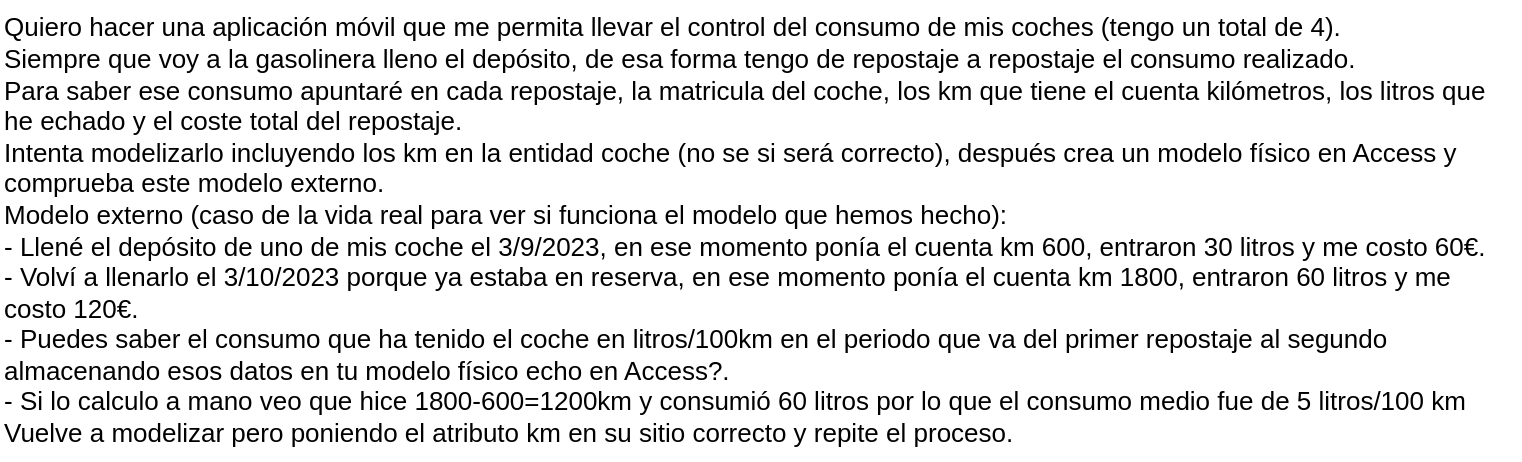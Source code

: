 <mxfile version="22.1.1" type="github">
  <diagram name="Página-1" id="GKfL1z4syFyCUp2RwGY0">
    <mxGraphModel dx="1434" dy="750" grid="1" gridSize="10" guides="1" tooltips="1" connect="1" arrows="1" fold="1" page="1" pageScale="1" pageWidth="827" pageHeight="1169" math="0" shadow="0">
      <root>
        <mxCell id="0" />
        <mxCell id="1" parent="0" />
        <mxCell id="w6sKY5mbxoF5bSvWvFla-1" value="Quiero hacer una aplicación móvil que me permita llevar el control del consumo de mis coches (tengo un total de 4).&lt;br style=&quot;font-size: 13px;&quot;&gt;Siempre que voy a la gasolinera lleno el depósito, de esa forma tengo de repostaje a repostaje el consumo realizado.&lt;br style=&quot;font-size: 13px;&quot;&gt;Para saber ese consumo apuntaré en cada repostaje, la matricula del coche, los km que tiene el cuenta kilómetros, los litros que he echado y el coste total del repostaje.&lt;br style=&quot;font-size: 13px;&quot;&gt;Intenta modelizarlo incluyendo los km en la entidad coche (no se si será correcto), después crea un modelo físico en Access y comprueba este modelo externo.&lt;br style=&quot;font-size: 13px;&quot;&gt;Modelo externo (caso de la vida real para ver si funciona el modelo que hemos hecho):&lt;br style=&quot;font-size: 13px;&quot;&gt;- Llené el depósito de uno de mis coche el 3/9/2023, en ese momento ponía el cuenta km 600, entraron 30 litros y me costo 60€.&lt;br style=&quot;font-size: 13px;&quot;&gt;- Volví a llenarlo el 3/10/2023 porque ya estaba en reserva, en ese momento ponía el cuenta km 1800, entraron 60 litros y me costo 120€.&lt;br style=&quot;font-size: 13px;&quot;&gt;- Puedes saber el consumo que ha tenido el coche en litros/100km en el periodo que va del primer repostaje al segundo almacenando esos datos en tu modelo físico echo en Access?.&lt;br style=&quot;font-size: 13px;&quot;&gt;- Si lo calculo a mano veo que hice 1800-600=1200km y consumió 60 litros por lo que el consumo medio fue de 5 litros/100 km&lt;br style=&quot;font-size: 13px;&quot;&gt;Vuelve a modelizar pero poniendo el atributo km en su sitio correcto y repite el proceso." style="text;html=1;strokeColor=none;fillColor=none;align=left;verticalAlign=middle;whiteSpace=wrap;rounded=0;fontSize=13;" vertex="1" parent="1">
          <mxGeometry x="40" y="40" width="760" height="230" as="geometry" />
        </mxCell>
      </root>
    </mxGraphModel>
  </diagram>
</mxfile>
